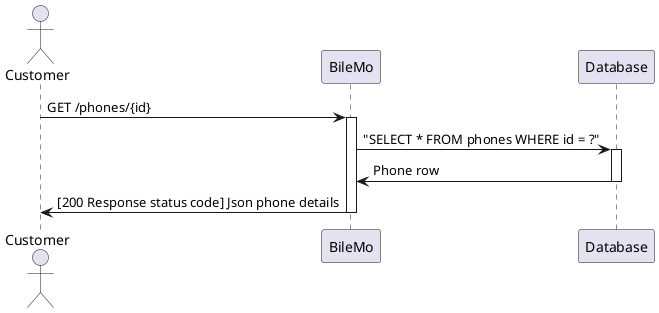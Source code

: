 @startuml

actor Customer
participant BileMo
participant "Database" as DB

Customer -> BileMo : GET /phones/{id}
activate BileMo
BileMo -> DB : "SELECT * FROM phones WHERE id = ?"
activate DB
DB -> BileMo : Phone row
deactivate DB
BileMo -> Customer : [200 Response status code] Json phone details
deactivate BileMo


@enduml
